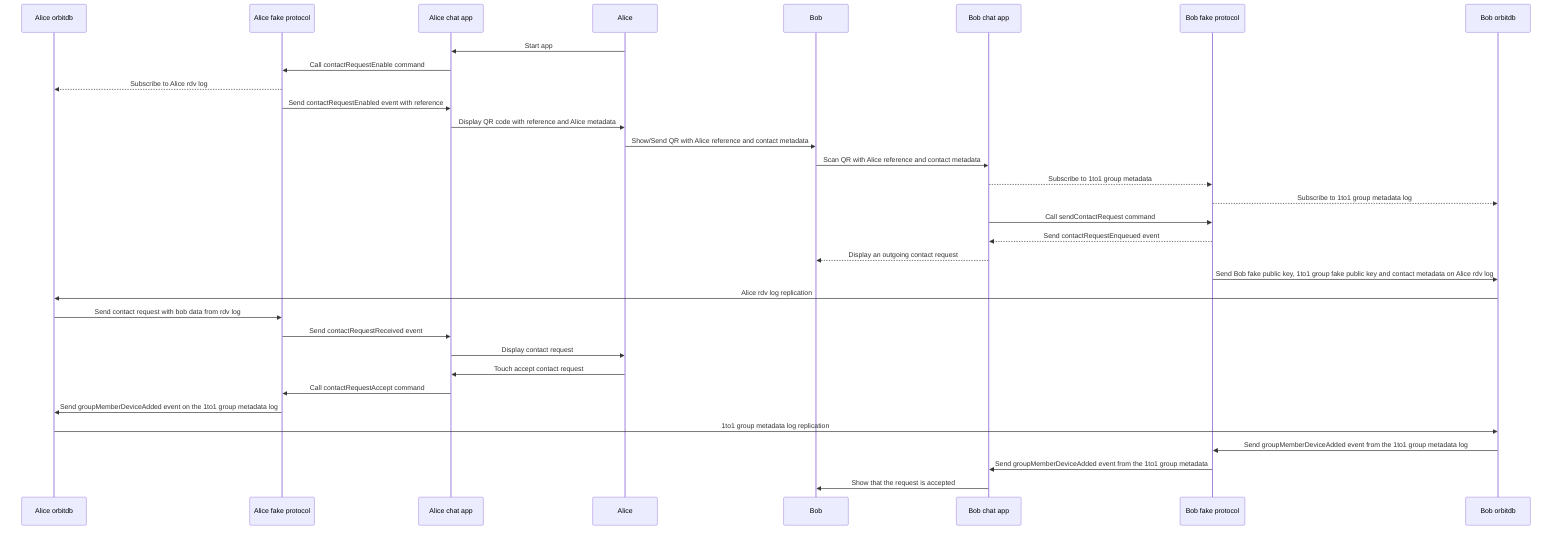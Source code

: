 sequenceDiagram

participant aorbitdb as Alice orbitdb
participant aprotocol as Alice fake protocol
participant achat as Alice chat app
participant a as Alice
participant b as Bob
participant bchat as Bob chat app
participant bprotocol as Bob fake protocol
participant borbitdb as Bob orbitdb

a->>achat: Start app
achat->>aprotocol: Call contactRequestEnable command
aprotocol-->>aorbitdb: Subscribe to Alice rdv log
aprotocol->>achat: Send contactRequestEnabled event with reference
achat->>a: Display QR code with reference and Alice metadata
a->>b: Show/Send QR with Alice reference and contact metadata
b->>bchat: Scan QR with Alice reference and contact metadata
bchat-->> bprotocol: Subscribe to 1to1 group metadata
bprotocol-->> borbitdb: Subscribe to 1to1 group metadata log
bchat->>bprotocol: Call sendContactRequest command
bprotocol-->> bchat: Send contactRequestEnqueued event
bchat-->> b: Display an outgoing contact request
bprotocol->>borbitdb: Send Bob fake public key, 1to1 group fake public key and contact metadata on Alice rdv log
borbitdb->>aorbitdb: Alice rdv log replication
aorbitdb->>aprotocol: Send contact request with bob data from rdv log
aprotocol->>achat: Send contactRequestReceived event
achat->> a: Display contact request
a->> achat: Touch accept contact request
achat->> aprotocol: Call contactRequestAccept command
aprotocol->> aorbitdb: Send groupMemberDeviceAdded event on the 1to1 group metadata log
aorbitdb->>borbitdb: 1to1 group metadata log replication
borbitdb->> bprotocol: Send groupMemberDeviceAdded event from the 1to1 group metadata log
bprotocol->> bchat: Send groupMemberDeviceAdded event from the 1to1 group metadata
bchat->> b: Show that the request is accepted